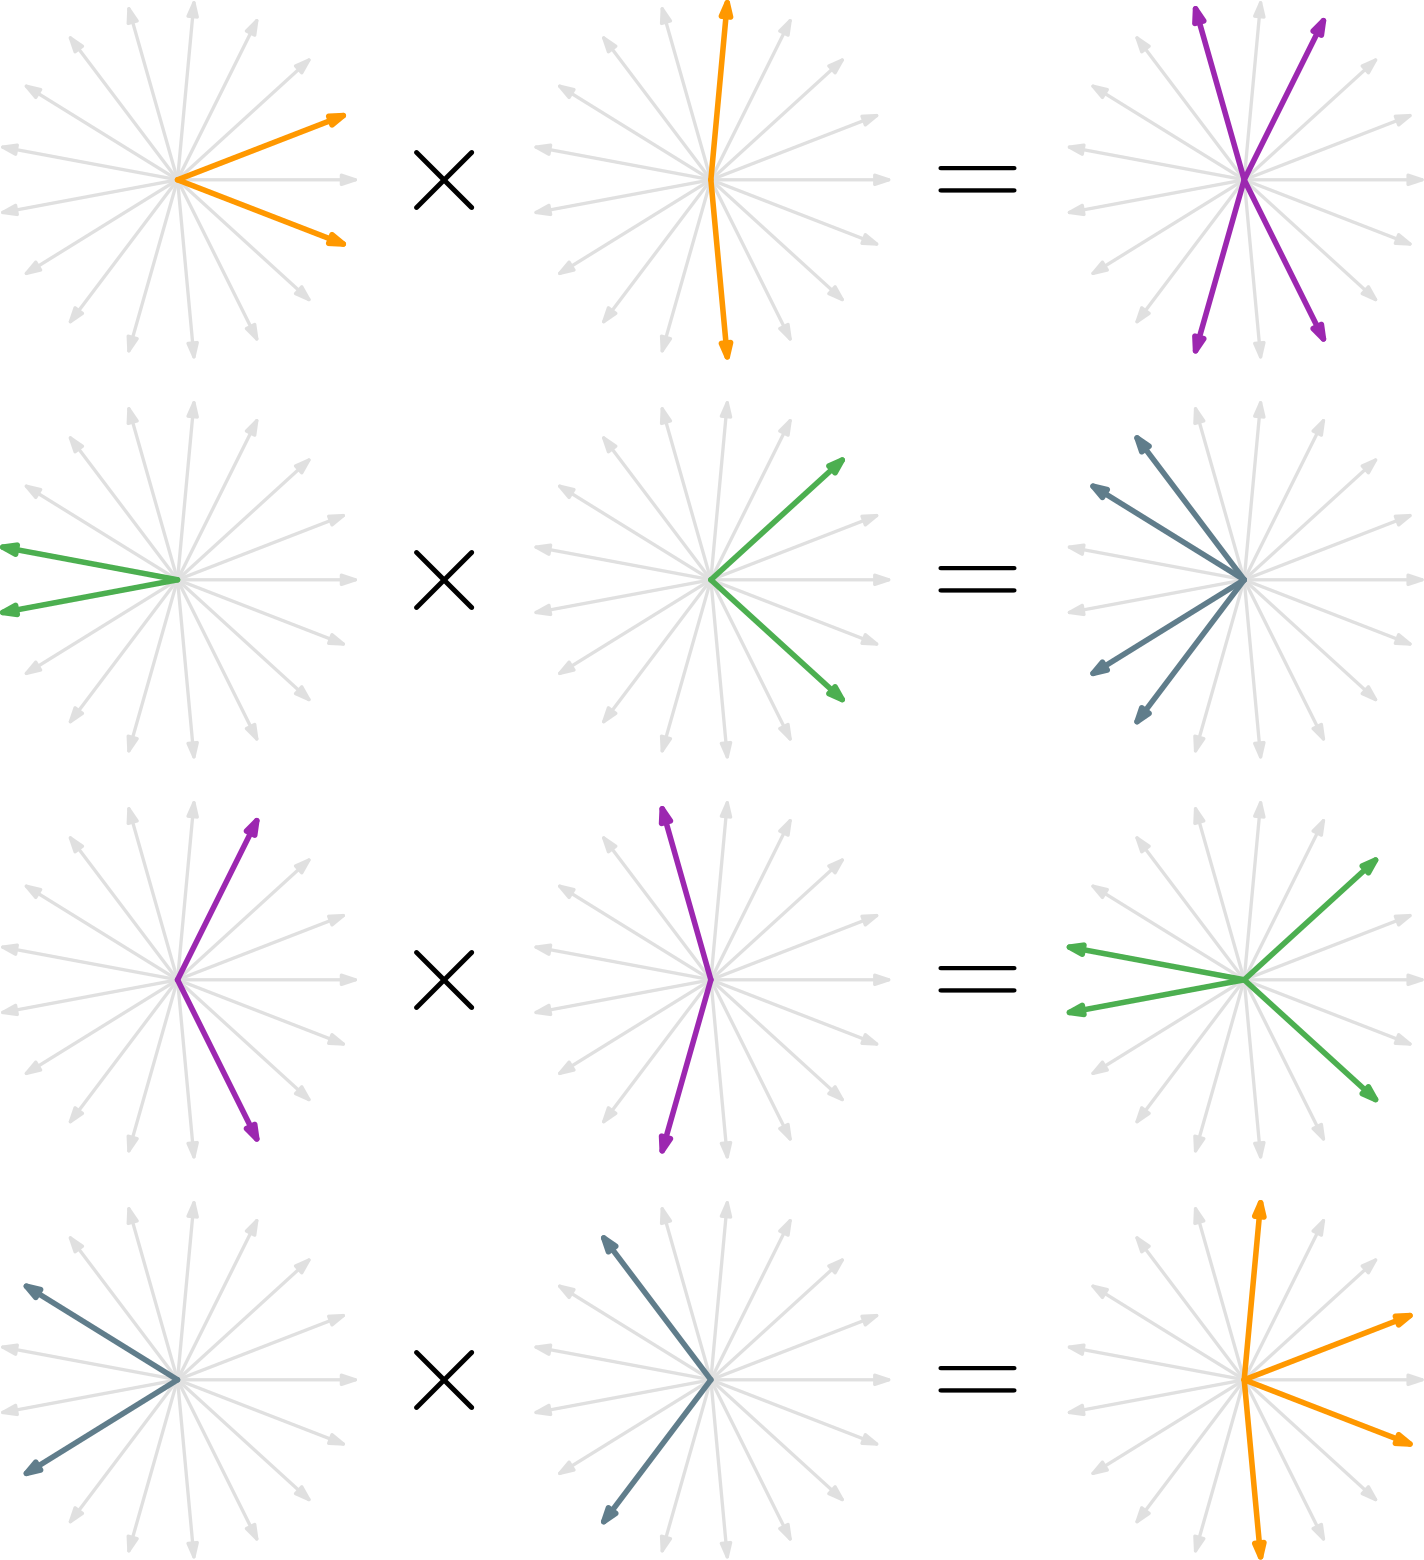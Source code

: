 <?xml version="1.0"?>
<!DOCTYPE ipe SYSTEM "ipe.dtd">
<ipe version="70206" creator="Ipe 7.2.7">
<info created="D:20180614130848" modified="D:20180824135726"/>
<ipestyle name="basic">
<symbol name="arrow/arc(spx)">
<path stroke="sym-stroke" fill="sym-stroke" pen="sym-pen">
0 0 m
-1 0.333 l
-1 -0.333 l
h
</path>
</symbol>
<symbol name="arrow/farc(spx)">
<path stroke="sym-stroke" fill="white" pen="sym-pen">
0 0 m
-1 0.333 l
-1 -0.333 l
h
</path>
</symbol>
<symbol name="arrow/ptarc(spx)">
<path stroke="sym-stroke" fill="sym-stroke" pen="sym-pen">
0 0 m
-1 0.333 l
-0.8 0 l
-1 -0.333 l
h
</path>
</symbol>
<symbol name="arrow/fptarc(spx)">
<path stroke="sym-stroke" fill="white" pen="sym-pen">
0 0 m
-1 0.333 l
-0.8 0 l
-1 -0.333 l
h
</path>
</symbol>
<symbol name="mark/circle(sx)" transformations="translations">
<path fill="sym-stroke">
0.6 0 0 0.6 0 0 e
0.4 0 0 0.4 0 0 e
</path>
</symbol>
<symbol name="mark/disk(sx)" transformations="translations">
<path fill="sym-stroke">
0.6 0 0 0.6 0 0 e
</path>
</symbol>
<symbol name="mark/fdisk(sfx)" transformations="translations">
<group>
<path fill="sym-fill">
0.5 0 0 0.5 0 0 e
</path>
<path fill="sym-stroke" fillrule="eofill">
0.6 0 0 0.6 0 0 e
0.4 0 0 0.4 0 0 e
</path>
</group>
</symbol>
<symbol name="mark/box(sx)" transformations="translations">
<path fill="sym-stroke" fillrule="eofill">
-0.6 -0.6 m
0.6 -0.6 l
0.6 0.6 l
-0.6 0.6 l
h
-0.4 -0.4 m
0.4 -0.4 l
0.4 0.4 l
-0.4 0.4 l
h
</path>
</symbol>
<symbol name="mark/square(sx)" transformations="translations">
<path fill="sym-stroke">
-0.6 -0.6 m
0.6 -0.6 l
0.6 0.6 l
-0.6 0.6 l
h
</path>
</symbol>
<symbol name="mark/fsquare(sfx)" transformations="translations">
<group>
<path fill="sym-fill">
-0.5 -0.5 m
0.5 -0.5 l
0.5 0.5 l
-0.5 0.5 l
h
</path>
<path fill="sym-stroke" fillrule="eofill">
-0.6 -0.6 m
0.6 -0.6 l
0.6 0.6 l
-0.6 0.6 l
h
-0.4 -0.4 m
0.4 -0.4 l
0.4 0.4 l
-0.4 0.4 l
h
</path>
</group>
</symbol>
<symbol name="mark/cross(sx)" transformations="translations">
<group>
<path fill="sym-stroke">
-0.43 -0.57 m
0.57 0.43 l
0.43 0.57 l
-0.57 -0.43 l
h
</path>
<path fill="sym-stroke">
-0.43 0.57 m
0.57 -0.43 l
0.43 -0.57 l
-0.57 0.43 l
h
</path>
</group>
</symbol>
<symbol name="arrow/fnormal(spx)">
<path stroke="sym-stroke" fill="white" pen="sym-pen">
0 0 m
-1 0.333 l
-1 -0.333 l
h
</path>
</symbol>
<symbol name="arrow/pointed(spx)">
<path stroke="sym-stroke" fill="sym-stroke" pen="sym-pen">
0 0 m
-1 0.333 l
-0.8 0 l
-1 -0.333 l
h
</path>
</symbol>
<symbol name="arrow/fpointed(spx)">
<path stroke="sym-stroke" fill="white" pen="sym-pen">
0 0 m
-1 0.333 l
-0.8 0 l
-1 -0.333 l
h
</path>
</symbol>
<symbol name="arrow/linear(spx)">
<path stroke="sym-stroke" pen="sym-pen">
-1 0.333 m
0 0 l
-1 -0.333 l
</path>
</symbol>
<symbol name="arrow/fdouble(spx)">
<path stroke="sym-stroke" fill="white" pen="sym-pen">
0 0 m
-1 0.333 l
-1 -0.333 l
h
-1 0 m
-2 0.333 l
-2 -0.333 l
h
</path>
</symbol>
<symbol name="arrow/double(spx)">
<path stroke="sym-stroke" fill="sym-stroke" pen="sym-pen">
0 0 m
-1 0.333 l
-1 -0.333 l
h
-1 0 m
-2 0.333 l
-2 -0.333 l
h
</path>
</symbol>
<pen name="heavier" value="0.8"/>
<pen name="fat" value="1.2"/>
<pen name="ultrafat" value="2"/>
<symbolsize name="large" value="5"/>
<symbolsize name="small" value="2"/>
<symbolsize name="tiny" value="1.1"/>
<arrowsize name="large" value="10"/>
<arrowsize name="small" value="5"/>
<arrowsize name="tiny" value="3"/>
<color name="red" value="1 0 0"/>
<color name="green" value="0 1 0"/>
<color name="blue" value="0 0 1"/>
<color name="yellow" value="1 1 0"/>
<color name="orange" value="1 0.647 0"/>
<color name="gold" value="1 0.843 0"/>
<color name="purple" value="0.627 0.125 0.941"/>
<color name="gray" value="0.745"/>
<color name="brown" value="0.647 0.165 0.165"/>
<color name="navy" value="0 0 0.502"/>
<color name="pink" value="1 0.753 0.796"/>
<color name="seagreen" value="0.18 0.545 0.341"/>
<color name="turquoise" value="0.251 0.878 0.816"/>
<color name="violet" value="0.933 0.51 0.933"/>
<color name="darkblue" value="0 0 0.545"/>
<color name="darkcyan" value="0 0.545 0.545"/>
<color name="darkgray" value="0.663"/>
<color name="darkgreen" value="0 0.392 0"/>
<color name="darkmagenta" value="0.545 0 0.545"/>
<color name="darkorange" value="1 0.549 0"/>
<color name="darkred" value="0.545 0 0"/>
<color name="lightblue" value="0.678 0.847 0.902"/>
<color name="lightcyan" value="0.878 1 1"/>
<color name="lightgray" value="0.827"/>
<color name="lightgreen" value="0.565 0.933 0.565"/>
<color name="lightyellow" value="1 1 0.878"/>
<dashstyle name="dashed" value="[4] 0"/>
<dashstyle name="dotted" value="[1 3] 0"/>
<dashstyle name="dash dotted" value="[4 2 1 2] 0"/>
<dashstyle name="dash dot dotted" value="[4 2 1 2 1 2] 0"/>
<textsize name="large" value="\large"/>
<textsize name="Large" value="\Large"/>
<textsize name="LARGE" value="\LARGE"/>
<textsize name="huge" value="\huge"/>
<textsize name="Huge" value="\Huge"/>
<textsize name="small" value="\small"/>
<textsize name="footnote" value="\footnotesize"/>
<textsize name="tiny" value="\tiny"/>
<textstyle name="center" begin="\begin{center}" end="\end{center}"/>
<textstyle name="itemize" begin="\begin{itemize}" end="\end{itemize}"/>
<textstyle name="item" begin="\begin{itemize}\item{}" end="\end{itemize}"/>
<gridsize name="4 pts" value="4"/>
<gridsize name="8 pts (~3 mm)" value="8"/>
<gridsize name="16 pts (~6 mm)" value="16"/>
<gridsize name="32 pts (~12 mm)" value="32"/>
<gridsize name="10 pts (~3.5 mm)" value="10"/>
<gridsize name="20 pts (~7 mm)" value="20"/>
<gridsize name="14 pts (~5 mm)" value="14"/>
<gridsize name="28 pts (~10 mm)" value="28"/>
<gridsize name="56 pts (~20 mm)" value="56"/>
<anglesize name="90 deg" value="90"/>
<anglesize name="60 deg" value="60"/>
<anglesize name="45 deg" value="45"/>
<anglesize name="30 deg" value="30"/>
<anglesize name="22.5 deg" value="22.5"/>
<opacity name="10%" value="0.1"/>
<opacity name="30%" value="0.3"/>
<opacity name="50%" value="0.5"/>
<opacity name="75%" value="0.75"/>
<tiling name="falling" angle="-60" step="4" width="1"/>
<tiling name="rising" angle="30" step="4" width="1"/>
</ipestyle>
<page>
<layer name="alpha"/>
<view layers="alpha" active="alpha"/>
<path layer="alpha" matrix="1 0 0 1 192 -432" stroke="0.878" pen="fat" cap="1" arrow="normal/small">
128 704 m
73.5861 737.692 l
</path>
<path matrix="1 0 0 1 192 -432" stroke="0.878" pen="fat" cap="1" arrow="normal/small">
128 704 m
73.5861 670.308 l
</path>
<path matrix="1 0 0 1 0 -432" stroke="0.878" pen="fat" cap="1" arrow="normal/small">
128 704 m
89.4314 755.073 l
</path>
<path matrix="1 0 0 1 0 -432" stroke="0.878" pen="fat" cap="1" arrow="normal/small">
128 704 m
89.4314 652.927 l
</path>
<path matrix="1 0 0 1 192 -288" stroke="0.878" pen="fat" cap="1" arrow="normal/small">
128 704 m
156.527 761.29 l
</path>
<path matrix="1 0 0 1 192 -288" stroke="0.878" pen="fat" cap="1" arrow="normal/small">
128 704 m
156.527 646.71 l
</path>
<path matrix="1 0 0 1 0 -288" stroke="0.878" pen="fat" cap="1" arrow="normal/small">
128 704 m
110.486 765.557 l
</path>
<path matrix="1 0 0 1 0 -288" stroke="0.878" pen="fat" cap="1" arrow="normal/small">
128 704 m
110.486 642.443 l
</path>
<path matrix="1 0 0 1 192 -144" stroke="0.878" pen="fat" cap="1" arrow="normal/small">
128 704 m
65.0897 715.76 l
</path>
<path matrix="1 0 0 1 192 -144" stroke="0.878" pen="fat" cap="1" arrow="normal/small">
128 704 m
65.0897 692.24 l
</path>
<path matrix="1 0 0 1 0 -144" stroke="0.878" pen="fat" cap="1" arrow="normal/small">
128 704 m
175.297 747.117 l
</path>
<path matrix="1 0 0 1 0 -144" stroke="0.878" pen="fat" cap="1" arrow="normal/small">
128 704 m
175.297 660.883 l
</path>
<path matrix="1 0 0 1 192 0" stroke="0.878" pen="fat" cap="1" arrow="normal/small">
128 704 m
187.678 680.881 l
</path>
<path matrix="1 0 0 1 192 0" stroke="0.878" pen="fat" cap="1" arrow="normal/small">
128 704 m
187.678 727.119 l
</path>
<path stroke="0.878" pen="fat" cap="1" arrow="normal/small">
128 704 m
133.905 767.727 l
</path>
<path stroke="0.878" pen="fat" cap="1" arrow="normal/small">
128 704 m
133.905 640.273 l
</path>
<group matrix="1 0 0 1 432 -240">
<path matrix="1 0 0 1 -48 -192" stroke="0.878" pen="fat" cap="1" arrow="normal/small">
128 704 m
192 704 l
</path>
<path matrix="1 0 0 1 -48 -192" stroke="0.878" pen="fat" cap="1" arrow="normal/small">
128 704 m
175.297 747.117 l
</path>
<path matrix="1 0 0 1 -48 -192" stroke="0.878" pen="fat" cap="1" arrow="normal/small">
128 704 m
156.527 761.29 l
</path>
<path matrix="1 0 0 1 -48 -192" stroke="0.878" pen="fat" cap="1" arrow="normal/small">
128 704 m
110.486 765.557 l
</path>
<path matrix="1 0 0 1 -48 -192" stroke="0.878" pen="fat" cap="1" arrow="normal/small">
128 704 m
89.4314 755.073 l
</path>
<path matrix="1 0 0 1 -48 -192" stroke="0.878" pen="fat" cap="1" arrow="normal/small">
128 704 m
73.5861 737.692 l
</path>
<path matrix="1 0 0 1 -48 -192" stroke="0.878" pen="fat" cap="1" arrow="normal/small">
128 704 m
65.0897 715.76 l
</path>
<path matrix="1 0 0 1 -48 -192" stroke="0.878" pen="fat" cap="1" arrow="normal/small">
128 704 m
65.0897 692.24 l
</path>
<path matrix="1 0 0 1 -48 -192" stroke="0.878" pen="fat" cap="1" arrow="normal/small">
128 704 m
73.5861 670.308 l
</path>
<path matrix="1 0 0 1 -48 -192" stroke="0.878" pen="fat" cap="1" arrow="normal/small">
128 704 m
89.4314 652.927 l
</path>
<path matrix="1 0 0 1 -48 -192" stroke="0.878" pen="fat" cap="1" arrow="normal/small">
128 704 m
110.486 642.443 l
</path>
<path matrix="1 0 0 1 -48 -192" stroke="0.878" pen="fat" cap="1" arrow="normal/small">
128 704 m
156.527 646.71 l
</path>
<path matrix="1 0 0 1 -48 -192" stroke="0.878" pen="fat" cap="1" arrow="normal/small">
128 704 m
175.297 660.883 l
</path>
<group>
<path matrix="1 0 0 1 -48 -192" stroke="1 0.596 0" pen="ultrafat" cap="1" arrow="normal/small">
128 704 m
187.678 680.881 l
</path>
<path matrix="1 0 0 1 -48 -192" stroke="1 0.596 0" pen="ultrafat" cap="1" arrow="normal/small">
128 704 m
187.678 727.119 l
</path>
<path matrix="1 0 0 1 -48 -192" stroke="1 0.596 0" pen="ultrafat" cap="1" arrow="normal/small">
128 704 m
133.905 767.727 l
</path>
<path matrix="1 0 0 1 -48 -192" stroke="1 0.596 0" pen="ultrafat" cap="1" arrow="normal/small">
128 704 m
133.905 640.273 l
</path>
</group>
</group>
<group matrix="1 0 0 1 288 -96">
<path matrix="1 0 0 1 96 -192" stroke="0.878" pen="fat" cap="1" arrow="normal/small">
128 704 m
192 704 l
</path>
<path matrix="1 0 0 1 96 -192" stroke="0.878" pen="fat" cap="1" arrow="normal/small">
128 704 m
187.678 727.119 l
</path>
<path matrix="1 0 0 1 96 -192" stroke="0.878" pen="fat" cap="1" arrow="normal/small">
128 704 m
156.527 761.29 l
</path>
<path matrix="1 0 0 1 96 -192" stroke="0.878" pen="fat" cap="1" arrow="normal/small">
128 704 m
133.905 767.727 l
</path>
<path matrix="1 0 0 1 96 -192" stroke="0.878" pen="fat" cap="1" arrow="normal/small">
128 704 m
110.486 765.557 l
</path>
<path matrix="1 0 0 1 96 -192" stroke="0.878" pen="fat" cap="1" arrow="normal/small">
128 704 m
89.4314 755.073 l
</path>
<path matrix="1 0 0 1 96 -192" stroke="0.878" pen="fat" cap="1" arrow="normal/small">
128 704 m
73.5861 737.692 l
</path>
<path matrix="1 0 0 1 96 -192" stroke="0.878" pen="fat" cap="1" arrow="normal/small">
128 704 m
73.5861 670.308 l
</path>
<path matrix="1 0 0 1 96 -192" stroke="0.878" pen="fat" cap="1" arrow="normal/small">
128 704 m
89.4314 652.927 l
</path>
<path matrix="1 0 0 1 96 -192" stroke="0.878" pen="fat" cap="1" arrow="normal/small">
128 704 m
110.486 642.443 l
</path>
<path matrix="1 0 0 1 96 -192" stroke="0.878" pen="fat" cap="1" arrow="normal/small">
128 704 m
133.905 640.273 l
</path>
<path matrix="1 0 0 1 96 -192" stroke="0.878" pen="fat" cap="1" arrow="normal/small">
128 704 m
156.527 646.71 l
</path>
<path matrix="1 0 0 1 96 -192" stroke="0.878" pen="fat" cap="1" arrow="normal/small">
128 704 m
187.678 680.881 l
</path>
<group>
<path matrix="1 0 0 1 96 -192" stroke="0.298 0.686 0.314" pen="ultrafat" cap="1" arrow="normal/small">
128 704 m
175.297 747.117 l
</path>
<path matrix="1 0 0 1 96 -192" stroke="0.298 0.686 0.314" pen="ultrafat" cap="1" arrow="normal/small">
128 704 m
65.0897 715.76 l
</path>
<path matrix="1 0 0 1 96 -192" stroke="0.298 0.686 0.314" pen="ultrafat" cap="1" arrow="normal/small">
128 704 m
65.0897 692.24 l
</path>
<path matrix="1 0 0 1 96 -192" stroke="0.298 0.686 0.314" pen="ultrafat" cap="1" arrow="normal/small">
128 704 m
175.297 660.883 l
</path>
</group>
</group>
<group matrix="1 0 0 1 144 192">
<path matrix="1 0 0 1 240 -192" stroke="0.878" pen="fat" cap="1" arrow="normal/small">
128 704 m
192 704 l
</path>
<path matrix="1 0 0 1 240 -192" stroke="0.878" pen="fat" cap="1" arrow="normal/small">
128 704 m
187.678 727.119 l
</path>
<path matrix="1 0 0 1 240 -192" stroke="0.878" pen="fat" cap="1" arrow="normal/small">
128 704 m
175.297 747.117 l
</path>
<path matrix="1 0 0 1 240 -192" stroke="0.878" pen="fat" cap="1" arrow="normal/small">
128 704 m
133.905 767.727 l
</path>
<path matrix="1 0 0 1 240 -192" stroke="0.878" pen="fat" cap="1" arrow="normal/small">
128 704 m
89.4314 755.073 l
</path>
<path matrix="1 0 0 1 240 -192" stroke="0.878" pen="fat" cap="1" arrow="normal/small">
128 704 m
73.5861 737.692 l
</path>
<path matrix="1 0 0 1 240 -192" stroke="0.878" pen="fat" cap="1" arrow="normal/small">
128 704 m
65.0897 715.76 l
</path>
<path matrix="1 0 0 1 240 -192" stroke="0.878" pen="fat" cap="1" arrow="normal/small">
128 704 m
65.0897 692.24 l
</path>
<path matrix="1 0 0 1 240 -192" stroke="0.878" pen="fat" cap="1" arrow="normal/small">
128 704 m
73.5861 670.308 l
</path>
<path matrix="1 0 0 1 240 -192" stroke="0.878" pen="fat" cap="1" arrow="normal/small">
128 704 m
89.4314 652.927 l
</path>
<path matrix="1 0 0 1 240 -192" stroke="0.878" pen="fat" cap="1" arrow="normal/small">
128 704 m
133.905 640.273 l
</path>
<path matrix="1 0 0 1 240 -192" stroke="0.878" pen="fat" cap="1" arrow="normal/small">
128 704 m
175.297 660.883 l
</path>
<path matrix="1 0 0 1 240 -192" stroke="0.878" pen="fat" cap="1" arrow="normal/small">
128 704 m
187.678 680.881 l
</path>
<group>
<path matrix="1 0 0 1 240 -192" stroke="0.612 0.153 0.69" pen="ultrafat" cap="1" arrow="normal/small">
128 704 m
156.527 761.29 l
</path>
<path matrix="1 0 0 1 240 -192" stroke="0.612 0.153 0.69" pen="ultrafat" cap="1" arrow="normal/small">
128 704 m
110.486 765.557 l
</path>
<path matrix="1 0 0 1 240 -192" stroke="0.612 0.153 0.69" pen="ultrafat" cap="1" arrow="normal/small">
128 704 m
110.486 642.443 l
</path>
<path matrix="1 0 0 1 240 -192" stroke="0.612 0.153 0.69" pen="ultrafat" cap="1" arrow="normal/small">
128 704 m
156.527 646.71 l
</path>
</group>
</group>
<group matrix="1 0 0 1 0 48">
<path matrix="1 0 0 1 384 -192" stroke="0.878" pen="fat" cap="1" arrow="normal/small">
128 704 m
192 704 l
</path>
<path matrix="1 0 0 1 384 -192" stroke="0.878" pen="fat" cap="1" arrow="normal/small">
128 704 m
187.678 727.119 l
</path>
<path matrix="1 0 0 1 384 -192" stroke="0.878" pen="fat" cap="1" arrow="normal/small">
128 704 m
175.297 747.117 l
</path>
<path matrix="1 0 0 1 384 -192" stroke="0.878" pen="fat" cap="1" arrow="normal/small">
128 704 m
156.527 761.29 l
</path>
<path matrix="1 0 0 1 384 -192" stroke="0.878" pen="fat" cap="1" arrow="normal/small">
128 704 m
133.905 767.727 l
</path>
<path matrix="1 0 0 1 384 -192" stroke="0.878" pen="fat" cap="1" arrow="normal/small">
128 704 m
110.486 765.557 l
</path>
<path matrix="1 0 0 1 384 -192" stroke="0.878" pen="fat" cap="1" arrow="normal/small">
128 704 m
65.0897 715.76 l
</path>
<path matrix="1 0 0 1 384 -192" stroke="0.878" pen="fat" cap="1" arrow="normal/small">
128 704 m
65.0897 692.24 l
</path>
<path matrix="1 0 0 1 384 -192" stroke="0.878" pen="fat" cap="1" arrow="normal/small">
128 704 m
110.486 642.443 l
</path>
<path matrix="1 0 0 1 384 -192" stroke="0.878" pen="fat" cap="1" arrow="normal/small">
128 704 m
133.905 640.273 l
</path>
<path matrix="1 0 0 1 384 -192" stroke="0.878" pen="fat" cap="1" arrow="normal/small">
128 704 m
156.527 646.71 l
</path>
<path matrix="1 0 0 1 384 -192" stroke="0.878" pen="fat" cap="1" arrow="normal/small">
128 704 m
175.297 660.883 l
</path>
<path matrix="1 0 0 1 384 -192" stroke="0.878" pen="fat" cap="1" arrow="normal/small">
128 704 m
187.678 680.881 l
</path>
<group>
<path matrix="1 0 0 1 384 -192" stroke="0.376 0.49 0.545" pen="ultrafat" cap="1" arrow="normal/small">
128 704 m
89.4314 755.073 l
</path>
<path matrix="1 0 0 1 384 -192" stroke="0.376 0.49 0.545" pen="ultrafat" cap="1" arrow="normal/small">
128 704 m
73.5861 737.692 l
</path>
<path matrix="1 0 0 1 384 -192" stroke="0.376 0.49 0.545" pen="ultrafat" cap="1" arrow="normal/small">
128 704 m
73.5861 670.308 l
</path>
<path matrix="1 0 0 1 384 -192" stroke="0.376 0.49 0.545" pen="ultrafat" cap="1" arrow="normal/small">
128 704 m
89.4314 652.927 l
</path>
</group>
</group>
<text matrix="1.80764 0 0 1.80764 23.8834 -594.008" pos="208 712" stroke="black" type="label" width="17.843" height="8.814" depth="0" valign="baseline" size="Huge" style="math">=</text>
<text matrix="1.80764 0 0 1.80764 -169.414 -738.254" pos="208 712" stroke="black" type="label" width="19.279" height="14.465" depth="2.06" valign="baseline" size="Huge" style="math">\times</text>
<text matrix="1.80764 0 0 1.80764 23.8834 -738.008" pos="208 712" stroke="black" type="label" width="17.843" height="8.814" depth="0" valign="baseline" size="Huge" style="math">=</text>
<text matrix="1.80764 0 0 1.80764 23.8834 -882.008" pos="208 712" stroke="black" type="label" width="17.843" height="8.814" depth="0" valign="baseline" size="Huge" style="math">=</text>
<text matrix="1.80764 0 0 1.80764 -169.414 -1026.25" pos="208 712" stroke="black" type="label" width="19.279" height="14.465" depth="2.06" valign="baseline" size="Huge" style="math">\times</text>
<text matrix="1.80764 0 0 1.80764 23.8834 -1026.01" pos="208 712" stroke="black" type="label" width="17.843" height="8.814" depth="0" valign="baseline" size="Huge" style="math">=</text>
<text matrix="1.80764 0 0 1.80764 -169.414 -594.254" pos="208 712" stroke="black" type="label" width="19.279" height="14.465" depth="2.06" valign="baseline" size="Huge" style="math">\times</text>
<text matrix="1.80764 0 0 1.80764 -169.414 -882.254" pos="208 712" stroke="black" type="label" width="19.279" height="14.465" depth="2.06" valign="baseline" size="Huge" style="math">\times</text>
<path stroke="0.878" pen="fat" cap="1" arrow="normal/small">
128 704 m
192 704 l
</path>
<path stroke="0.878" pen="fat" cap="1" arrow="normal/small">
128 704 m
175.297 747.117 l
</path>
<path stroke="0.878" pen="fat" cap="1" arrow="normal/small">
128 704 m
156.527 761.29 l
</path>
<path stroke="0.878" pen="fat" cap="1" arrow="normal/small">
128 704 m
110.486 765.557 l
</path>
<path stroke="0.878" pen="fat" cap="1" arrow="normal/small">
128 704 m
89.4314 755.073 l
</path>
<path stroke="0.878" pen="fat" cap="1" arrow="normal/small">
128 704 m
73.5861 737.692 l
</path>
<path stroke="0.878" pen="fat" cap="1" arrow="normal/small">
128 704 m
65.0897 715.76 l
</path>
<path stroke="0.878" pen="fat" cap="1" arrow="normal/small">
128 704 m
65.0897 692.24 l
</path>
<path stroke="0.878" pen="fat" cap="1" arrow="normal/small">
128 704 m
73.5861 670.308 l
</path>
<path stroke="0.878" pen="fat" cap="1" arrow="normal/small">
128 704 m
89.4314 652.927 l
</path>
<path stroke="0.878" pen="fat" cap="1" arrow="normal/small">
128 704 m
110.486 642.443 l
</path>
<path stroke="0.878" pen="fat" cap="1" arrow="normal/small">
128 704 m
156.527 646.71 l
</path>
<path stroke="0.878" pen="fat" cap="1" arrow="normal/small">
128 704 m
175.297 660.883 l
</path>
<path matrix="1 0 0 1 192 0" stroke="0.878" pen="fat" cap="1" arrow="normal/small">
128 704 m
192 704 l
</path>
<path matrix="1 0 0 1 192 0" stroke="0.878" pen="fat" cap="1" arrow="normal/small">
128 704 m
175.297 747.117 l
</path>
<path matrix="1 0 0 1 192 0" stroke="0.878" pen="fat" cap="1" arrow="normal/small">
128 704 m
156.527 761.29 l
</path>
<path matrix="1 0 0 1 192 0" stroke="0.878" pen="fat" cap="1" arrow="normal/small">
128 704 m
110.486 765.557 l
</path>
<path matrix="1 0 0 1 192 0" stroke="0.878" pen="fat" cap="1" arrow="normal/small">
128 704 m
89.4314 755.073 l
</path>
<path matrix="1 0 0 1 192 0" stroke="0.878" pen="fat" cap="1" arrow="normal/small">
128 704 m
73.5861 737.692 l
</path>
<path matrix="1 0 0 1 192 0" stroke="0.878" pen="fat" cap="1" arrow="normal/small">
128 704 m
65.0897 715.76 l
</path>
<path matrix="1 0 0 1 192 0" stroke="0.878" pen="fat" cap="1" arrow="normal/small">
128 704 m
65.0897 692.24 l
</path>
<path matrix="1 0 0 1 192 0" stroke="0.878" pen="fat" cap="1" arrow="normal/small">
128 704 m
73.5861 670.308 l
</path>
<path matrix="1 0 0 1 192 0" stroke="0.878" pen="fat" cap="1" arrow="normal/small">
128 704 m
89.4314 652.927 l
</path>
<path matrix="1 0 0 1 192 0" stroke="0.878" pen="fat" cap="1" arrow="normal/small">
128 704 m
110.486 642.443 l
</path>
<path matrix="1 0 0 1 192 0" stroke="0.878" pen="fat" cap="1" arrow="normal/small">
128 704 m
156.527 646.71 l
</path>
<path matrix="1 0 0 1 192 0" stroke="0.878" pen="fat" cap="1" arrow="normal/small">
128 704 m
175.297 660.883 l
</path>
<path matrix="1 0 0 1 0 -144" stroke="0.878" pen="fat" cap="1" arrow="normal/small">
128 704 m
192 704 l
</path>
<path matrix="1 0 0 1 0 -144" stroke="0.878" pen="fat" cap="1" arrow="normal/small">
128 704 m
187.678 727.119 l
</path>
<path matrix="1 0 0 1 0 -144" stroke="0.878" pen="fat" cap="1" arrow="normal/small">
128 704 m
156.527 761.29 l
</path>
<path matrix="1 0 0 1 0 -144" stroke="0.878" pen="fat" cap="1" arrow="normal/small">
128 704 m
133.905 767.727 l
</path>
<path matrix="1 0 0 1 0 -144" stroke="0.878" pen="fat" cap="1" arrow="normal/small">
128 704 m
110.486 765.557 l
</path>
<path matrix="1 0 0 1 0 -144" stroke="0.878" pen="fat" cap="1" arrow="normal/small">
128 704 m
89.4314 755.073 l
</path>
<path matrix="1 0 0 1 0 -144" stroke="0.878" pen="fat" cap="1" arrow="normal/small">
128 704 m
73.5861 737.692 l
</path>
<path matrix="1 0 0 1 0 -144" stroke="0.878" pen="fat" cap="1" arrow="normal/small">
128 704 m
73.5861 670.308 l
</path>
<path matrix="1 0 0 1 0 -144" stroke="0.878" pen="fat" cap="1" arrow="normal/small">
128 704 m
89.4314 652.927 l
</path>
<path matrix="1 0 0 1 0 -144" stroke="0.878" pen="fat" cap="1" arrow="normal/small">
128 704 m
110.486 642.443 l
</path>
<path matrix="1 0 0 1 0 -144" stroke="0.878" pen="fat" cap="1" arrow="normal/small">
128 704 m
133.905 640.273 l
</path>
<path matrix="1 0 0 1 0 -144" stroke="0.878" pen="fat" cap="1" arrow="normal/small">
128 704 m
156.527 646.71 l
</path>
<path matrix="1 0 0 1 0 -144" stroke="0.878" pen="fat" cap="1" arrow="normal/small">
128 704 m
187.678 680.881 l
</path>
<path matrix="1 0 0 1 192 -144" stroke="0.878" pen="fat" cap="1" arrow="normal/small">
128 704 m
192 704 l
</path>
<path matrix="1 0 0 1 192 -144" stroke="0.878" pen="fat" cap="1" arrow="normal/small">
128 704 m
187.678 727.119 l
</path>
<path matrix="1 0 0 1 192 -144" stroke="0.878" pen="fat" cap="1" arrow="normal/small">
128 704 m
156.527 761.29 l
</path>
<path matrix="1 0 0 1 192 -144" stroke="0.878" pen="fat" cap="1" arrow="normal/small">
128 704 m
133.905 767.727 l
</path>
<path matrix="1 0 0 1 192 -144" stroke="0.878" pen="fat" cap="1" arrow="normal/small">
128 704 m
110.486 765.557 l
</path>
<path matrix="1 0 0 1 192 -144" stroke="0.878" pen="fat" cap="1" arrow="normal/small">
128 704 m
89.4314 755.073 l
</path>
<path matrix="1 0 0 1 192 -144" stroke="0.878" pen="fat" cap="1" arrow="normal/small">
128 704 m
73.5861 737.692 l
</path>
<path matrix="1 0 0 1 192 -144" stroke="0.878" pen="fat" cap="1" arrow="normal/small">
128 704 m
73.5861 670.308 l
</path>
<path matrix="1 0 0 1 192 -144" stroke="0.878" pen="fat" cap="1" arrow="normal/small">
128 704 m
89.4314 652.927 l
</path>
<path matrix="1 0 0 1 192 -144" stroke="0.878" pen="fat" cap="1" arrow="normal/small">
128 704 m
110.486 642.443 l
</path>
<path matrix="1 0 0 1 192 -144" stroke="0.878" pen="fat" cap="1" arrow="normal/small">
128 704 m
133.905 640.273 l
</path>
<path matrix="1 0 0 1 192 -144" stroke="0.878" pen="fat" cap="1" arrow="normal/small">
128 704 m
156.527 646.71 l
</path>
<path matrix="1 0 0 1 192 -144" stroke="0.878" pen="fat" cap="1" arrow="normal/small">
128 704 m
187.678 680.881 l
</path>
<path matrix="1 0 0 1 0 -288" stroke="0.878" pen="fat" cap="1" arrow="normal/small">
128 704 m
192 704 l
</path>
<path matrix="1 0 0 1 0 -288" stroke="0.878" pen="fat" cap="1" arrow="normal/small">
128 704 m
187.678 727.119 l
</path>
<path matrix="1 0 0 1 0 -288" stroke="0.878" pen="fat" cap="1" arrow="normal/small">
128 704 m
175.297 747.117 l
</path>
<path matrix="1 0 0 1 0 -288" stroke="0.878" pen="fat" cap="1" arrow="normal/small">
128 704 m
133.905 767.727 l
</path>
<path matrix="1 0 0 1 0 -288" stroke="0.878" pen="fat" cap="1" arrow="normal/small">
128 704 m
89.4314 755.073 l
</path>
<path matrix="1 0 0 1 0 -288" stroke="0.878" pen="fat" cap="1" arrow="normal/small">
128 704 m
73.5861 737.692 l
</path>
<path matrix="1 0 0 1 0 -288" stroke="0.878" pen="fat" cap="1" arrow="normal/small">
128 704 m
65.0897 715.76 l
</path>
<path matrix="1 0 0 1 0 -288" stroke="0.878" pen="fat" cap="1" arrow="normal/small">
128 704 m
65.0897 692.24 l
</path>
<path matrix="1 0 0 1 0 -288" stroke="0.878" pen="fat" cap="1" arrow="normal/small">
128 704 m
73.5861 670.308 l
</path>
<path matrix="1 0 0 1 0 -288" stroke="0.878" pen="fat" cap="1" arrow="normal/small">
128 704 m
89.4314 652.927 l
</path>
<path matrix="1 0 0 1 0 -288" stroke="0.878" pen="fat" cap="1" arrow="normal/small">
128 704 m
133.905 640.273 l
</path>
<path matrix="1 0 0 1 0 -288" stroke="0.878" pen="fat" cap="1" arrow="normal/small">
128 704 m
175.297 660.883 l
</path>
<path matrix="1 0 0 1 0 -288" stroke="0.878" pen="fat" cap="1" arrow="normal/small">
128 704 m
187.678 680.881 l
</path>
<path matrix="1 0 0 1 192 -288" stroke="0.878" pen="fat" cap="1" arrow="normal/small">
128 704 m
192 704 l
</path>
<path matrix="1 0 0 1 192 -288" stroke="0.878" pen="fat" cap="1" arrow="normal/small">
128 704 m
187.678 727.119 l
</path>
<path matrix="1 0 0 1 192 -288" stroke="0.878" pen="fat" cap="1" arrow="normal/small">
128 704 m
175.297 747.117 l
</path>
<path matrix="1 0 0 1 192 -288" stroke="0.878" pen="fat" cap="1" arrow="normal/small">
128 704 m
133.905 767.727 l
</path>
<path matrix="1 0 0 1 192 -288" stroke="0.878" pen="fat" cap="1" arrow="normal/small">
128 704 m
89.4314 755.073 l
</path>
<path matrix="1 0 0 1 192 -288" stroke="0.878" pen="fat" cap="1" arrow="normal/small">
128 704 m
73.5861 737.692 l
</path>
<path matrix="1 0 0 1 192 -288" stroke="0.878" pen="fat" cap="1" arrow="normal/small">
128 704 m
65.0897 715.76 l
</path>
<path matrix="1 0 0 1 192 -288" stroke="0.878" pen="fat" cap="1" arrow="normal/small">
128 704 m
65.0897 692.24 l
</path>
<path matrix="1 0 0 1 192 -288" stroke="0.878" pen="fat" cap="1" arrow="normal/small">
128 704 m
73.5861 670.308 l
</path>
<path matrix="1 0 0 1 192 -288" stroke="0.878" pen="fat" cap="1" arrow="normal/small">
128 704 m
89.4314 652.927 l
</path>
<path matrix="1 0 0 1 192 -288" stroke="0.878" pen="fat" cap="1" arrow="normal/small">
128 704 m
133.905 640.273 l
</path>
<path matrix="1 0 0 1 192 -288" stroke="0.878" pen="fat" cap="1" arrow="normal/small">
128 704 m
175.297 660.883 l
</path>
<path matrix="1 0 0 1 192 -288" stroke="0.878" pen="fat" cap="1" arrow="normal/small">
128 704 m
187.678 680.881 l
</path>
<path matrix="1 0 0 1 0 -432" stroke="0.878" pen="fat" cap="1" arrow="normal/small">
128 704 m
192 704 l
</path>
<path matrix="1 0 0 1 0 -432" stroke="0.878" pen="fat" cap="1" arrow="normal/small">
128 704 m
187.678 727.119 l
</path>
<path matrix="1 0 0 1 0 -432" stroke="0.878" pen="fat" cap="1" arrow="normal/small">
128 704 m
175.297 747.117 l
</path>
<path matrix="1 0 0 1 0 -432" stroke="0.878" pen="fat" cap="1" arrow="normal/small">
128 704 m
156.527 761.29 l
</path>
<path matrix="1 0 0 1 0 -432" stroke="0.878" pen="fat" cap="1" arrow="normal/small">
128 704 m
133.905 767.727 l
</path>
<path matrix="1 0 0 1 0 -432" stroke="0.878" pen="fat" cap="1" arrow="normal/small">
128 704 m
110.486 765.557 l
</path>
<path matrix="1 0 0 1 0 -432" stroke="0.878" pen="fat" cap="1" arrow="normal/small">
128 704 m
65.0897 715.76 l
</path>
<path matrix="1 0 0 1 0 -432" stroke="0.878" pen="fat" cap="1" arrow="normal/small">
128 704 m
65.0897 692.24 l
</path>
<path matrix="1 0 0 1 0 -432" stroke="0.878" pen="fat" cap="1" arrow="normal/small">
128 704 m
110.486 642.443 l
</path>
<path matrix="1 0 0 1 0 -432" stroke="0.878" pen="fat" cap="1" arrow="normal/small">
128 704 m
133.905 640.273 l
</path>
<path matrix="1 0 0 1 0 -432" stroke="0.878" pen="fat" cap="1" arrow="normal/small">
128 704 m
156.527 646.71 l
</path>
<path matrix="1 0 0 1 0 -432" stroke="0.878" pen="fat" cap="1" arrow="normal/small">
128 704 m
175.297 660.883 l
</path>
<path matrix="1 0 0 1 0 -432" stroke="0.878" pen="fat" cap="1" arrow="normal/small">
128 704 m
187.678 680.881 l
</path>
<path matrix="1 0 0 1 192 -432" stroke="0.878" pen="fat" cap="1" arrow="normal/small">
128 704 m
192 704 l
</path>
<path matrix="1 0 0 1 192 -432" stroke="0.878" pen="fat" cap="1" arrow="normal/small">
128 704 m
187.678 727.119 l
</path>
<path matrix="1 0 0 1 192 -432" stroke="0.878" pen="fat" cap="1" arrow="normal/small">
128 704 m
175.297 747.117 l
</path>
<path matrix="1 0 0 1 192 -432" stroke="0.878" pen="fat" cap="1" arrow="normal/small">
128 704 m
156.527 761.29 l
</path>
<path matrix="1 0 0 1 192 -432" stroke="0.878" pen="fat" cap="1" arrow="normal/small">
128 704 m
133.905 767.727 l
</path>
<path matrix="1 0 0 1 192 -432" stroke="0.878" pen="fat" cap="1" arrow="normal/small">
128 704 m
110.486 765.557 l
</path>
<path matrix="1 0 0 1 192 -432" stroke="0.878" pen="fat" cap="1" arrow="normal/small">
128 704 m
65.0897 715.76 l
</path>
<path matrix="1 0 0 1 192 -432" stroke="0.878" pen="fat" cap="1" arrow="normal/small">
128 704 m
65.0897 692.24 l
</path>
<path matrix="1 0 0 1 192 -432" stroke="0.878" pen="fat" cap="1" arrow="normal/small">
128 704 m
110.486 642.443 l
</path>
<path matrix="1 0 0 1 192 -432" stroke="0.878" pen="fat" cap="1" arrow="normal/small">
128 704 m
133.905 640.273 l
</path>
<path matrix="1 0 0 1 192 -432" stroke="0.878" pen="fat" cap="1" arrow="normal/small">
128 704 m
156.527 646.71 l
</path>
<path matrix="1 0 0 1 192 -432" stroke="0.878" pen="fat" cap="1" arrow="normal/small">
128 704 m
175.297 660.883 l
</path>
<path matrix="1 0 0 1 192 -432" stroke="0.878" pen="fat" cap="1" arrow="normal/small">
128 704 m
187.678 680.881 l
</path>
<path stroke="1 0.596 0" pen="ultrafat" cap="1" arrow="normal/small">
128 704 m
187.678 680.881 l
</path>
<path stroke="1 0.596 0" pen="ultrafat" cap="1" arrow="normal/small">
128 704 m
187.678 727.119 l
</path>
<path matrix="1 0 0 1 192 0" stroke="1 0.596 0" pen="ultrafat" cap="1" arrow="normal/small">
128 704 m
133.905 767.727 l
</path>
<path matrix="1 0 0 1 192 0" stroke="1 0.596 0" pen="ultrafat" cap="1" arrow="normal/small">
128 704 m
133.905 640.273 l
</path>
<path matrix="1 0 0 1 0 -144" stroke="0.298 0.686 0.314" pen="ultrafat" cap="1" arrow="normal/small">
128 704 m
65.0897 715.76 l
</path>
<path matrix="1 0 0 1 0 -144" stroke="0.298 0.686 0.314" pen="ultrafat" cap="1" arrow="normal/small">
128 704 m
65.0897 692.24 l
</path>
<path matrix="1 0 0 1 192 -144" stroke="0.298 0.686 0.314" pen="ultrafat" cap="1" arrow="normal/small">
128 704 m
175.297 747.117 l
</path>
<path matrix="1 0 0 1 192 -144" stroke="0.298 0.686 0.314" pen="ultrafat" cap="1" arrow="normal/small">
128 704 m
175.297 660.883 l
</path>
<path matrix="1 0 0 1 0 -288" stroke="0.612 0.153 0.69" pen="ultrafat" cap="1" arrow="normal/small">
128 704 m
156.527 761.29 l
</path>
<path matrix="1 0 0 1 0 -288" stroke="0.612 0.153 0.69" pen="ultrafat" cap="1" arrow="normal/small">
128 704 m
156.527 646.71 l
</path>
<path matrix="1 0 0 1 192 -288" stroke="0.612 0.153 0.69" pen="ultrafat" cap="1" arrow="normal/small">
128 704 m
110.486 765.557 l
</path>
<path matrix="1 0 0 1 192 -288" stroke="0.612 0.153 0.69" pen="ultrafat" cap="1" arrow="normal/small">
128 704 m
110.486 642.443 l
</path>
<path matrix="1 0 0 1 0 -432" stroke="0.376 0.49 0.545" pen="ultrafat" cap="1" arrow="normal/small">
128 704 m
73.5861 737.692 l
</path>
<path matrix="1 0 0 1 0 -432" stroke="0.376 0.49 0.545" pen="ultrafat" cap="1" arrow="normal/small">
128 704 m
73.5861 670.308 l
</path>
<path matrix="1 0 0 1 192 -432" stroke="0.376 0.49 0.545" pen="ultrafat" cap="1" arrow="normal/small">
128 704 m
89.4314 755.073 l
</path>
<path matrix="1 0 0 1 192 -432" stroke="0.376 0.49 0.545" pen="ultrafat" cap="1" arrow="normal/small">
128 704 m
89.4314 652.927 l
</path>
</page>
</ipe>
